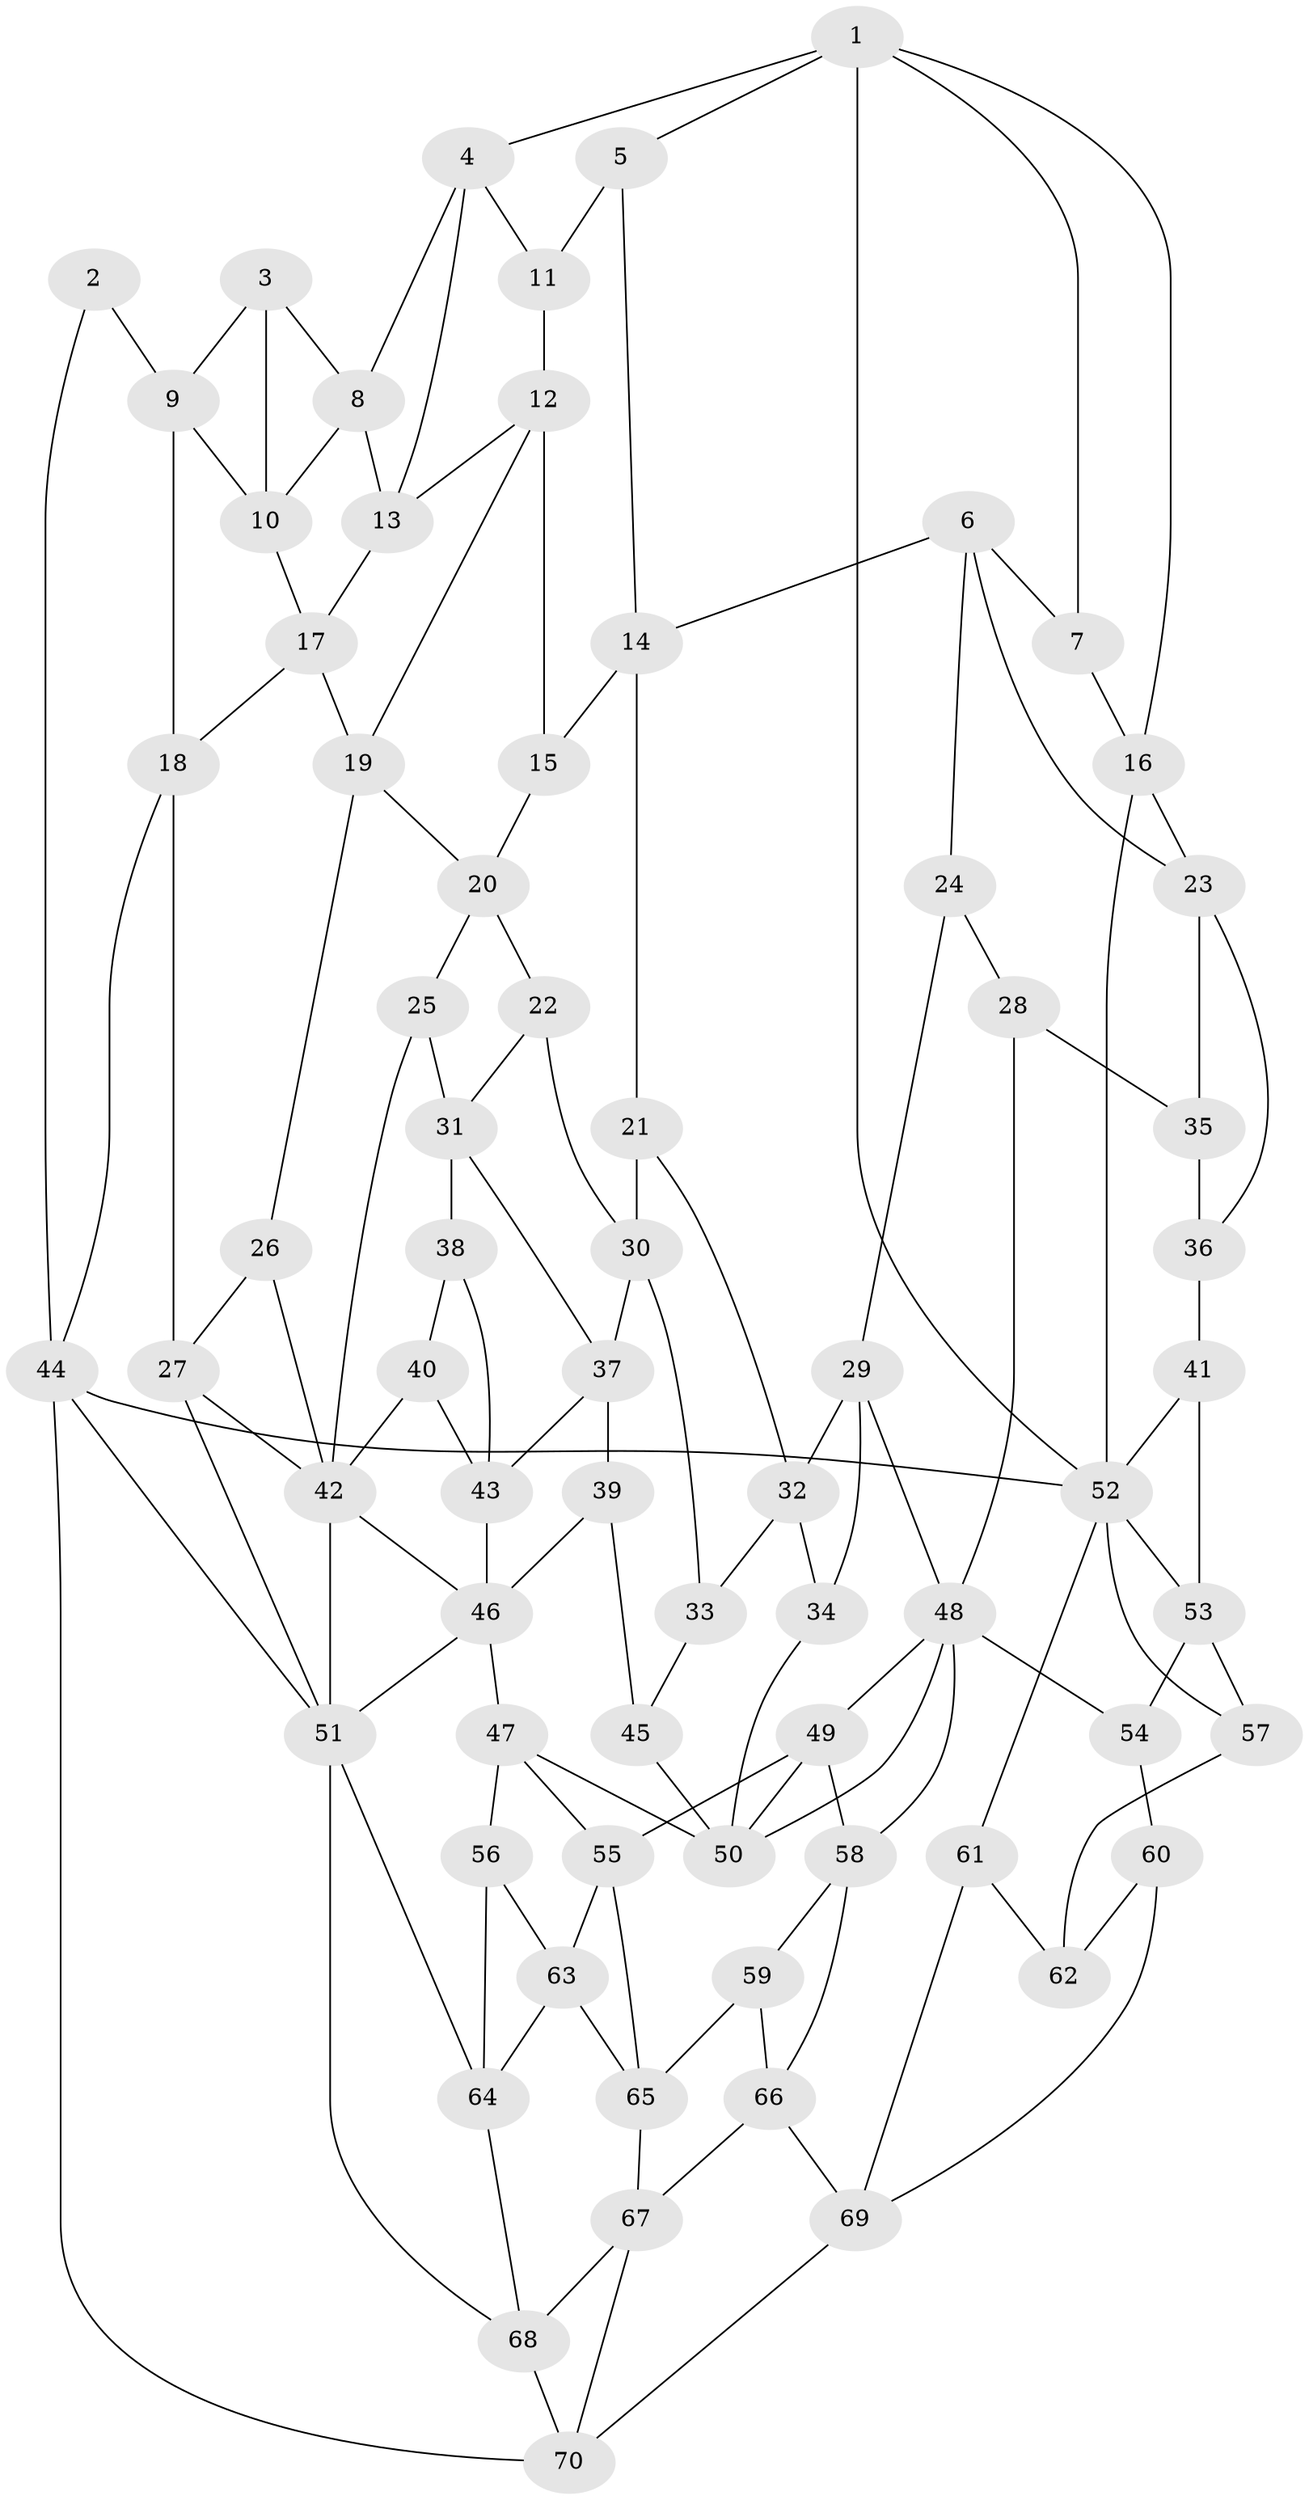 // original degree distribution, {3: 0.014285714285714285, 4: 0.21428571428571427, 5: 0.5714285714285714, 6: 0.2}
// Generated by graph-tools (version 1.1) at 2025/27/03/09/25 03:27:16]
// undirected, 70 vertices, 132 edges
graph export_dot {
graph [start="1"]
  node [color=gray90,style=filled];
  1;
  2;
  3;
  4;
  5;
  6;
  7;
  8;
  9;
  10;
  11;
  12;
  13;
  14;
  15;
  16;
  17;
  18;
  19;
  20;
  21;
  22;
  23;
  24;
  25;
  26;
  27;
  28;
  29;
  30;
  31;
  32;
  33;
  34;
  35;
  36;
  37;
  38;
  39;
  40;
  41;
  42;
  43;
  44;
  45;
  46;
  47;
  48;
  49;
  50;
  51;
  52;
  53;
  54;
  55;
  56;
  57;
  58;
  59;
  60;
  61;
  62;
  63;
  64;
  65;
  66;
  67;
  68;
  69;
  70;
  1 -- 4 [weight=1.0];
  1 -- 5 [weight=1.0];
  1 -- 7 [weight=1.0];
  1 -- 16 [weight=1.0];
  1 -- 52 [weight=1.0];
  2 -- 9 [weight=1.0];
  2 -- 44 [weight=1.0];
  3 -- 8 [weight=1.0];
  3 -- 9 [weight=1.0];
  3 -- 10 [weight=1.0];
  4 -- 8 [weight=1.0];
  4 -- 11 [weight=1.0];
  4 -- 13 [weight=1.0];
  5 -- 11 [weight=2.0];
  5 -- 14 [weight=1.0];
  6 -- 7 [weight=1.0];
  6 -- 14 [weight=1.0];
  6 -- 23 [weight=1.0];
  6 -- 24 [weight=1.0];
  7 -- 16 [weight=1.0];
  8 -- 10 [weight=1.0];
  8 -- 13 [weight=1.0];
  9 -- 10 [weight=1.0];
  9 -- 18 [weight=1.0];
  10 -- 17 [weight=1.0];
  11 -- 12 [weight=1.0];
  12 -- 13 [weight=1.0];
  12 -- 15 [weight=1.0];
  12 -- 19 [weight=1.0];
  13 -- 17 [weight=1.0];
  14 -- 15 [weight=1.0];
  14 -- 21 [weight=1.0];
  15 -- 20 [weight=1.0];
  16 -- 23 [weight=1.0];
  16 -- 52 [weight=1.0];
  17 -- 18 [weight=1.0];
  17 -- 19 [weight=1.0];
  18 -- 27 [weight=1.0];
  18 -- 44 [weight=1.0];
  19 -- 20 [weight=1.0];
  19 -- 26 [weight=1.0];
  20 -- 22 [weight=1.0];
  20 -- 25 [weight=1.0];
  21 -- 30 [weight=1.0];
  21 -- 32 [weight=1.0];
  22 -- 30 [weight=1.0];
  22 -- 31 [weight=1.0];
  23 -- 35 [weight=1.0];
  23 -- 36 [weight=1.0];
  24 -- 28 [weight=1.0];
  24 -- 29 [weight=1.0];
  25 -- 31 [weight=1.0];
  25 -- 42 [weight=1.0];
  26 -- 27 [weight=1.0];
  26 -- 42 [weight=1.0];
  27 -- 42 [weight=1.0];
  27 -- 51 [weight=1.0];
  28 -- 35 [weight=2.0];
  28 -- 48 [weight=1.0];
  29 -- 32 [weight=1.0];
  29 -- 34 [weight=1.0];
  29 -- 48 [weight=1.0];
  30 -- 33 [weight=1.0];
  30 -- 37 [weight=1.0];
  31 -- 37 [weight=1.0];
  31 -- 38 [weight=1.0];
  32 -- 33 [weight=1.0];
  32 -- 34 [weight=1.0];
  33 -- 45 [weight=1.0];
  34 -- 50 [weight=1.0];
  35 -- 36 [weight=1.0];
  36 -- 41 [weight=2.0];
  37 -- 39 [weight=1.0];
  37 -- 43 [weight=1.0];
  38 -- 40 [weight=2.0];
  38 -- 43 [weight=1.0];
  39 -- 45 [weight=1.0];
  39 -- 46 [weight=1.0];
  40 -- 42 [weight=1.0];
  40 -- 43 [weight=1.0];
  41 -- 52 [weight=1.0];
  41 -- 53 [weight=1.0];
  42 -- 46 [weight=1.0];
  42 -- 51 [weight=1.0];
  43 -- 46 [weight=2.0];
  44 -- 51 [weight=1.0];
  44 -- 52 [weight=2.0];
  44 -- 70 [weight=1.0];
  45 -- 50 [weight=2.0];
  46 -- 47 [weight=1.0];
  46 -- 51 [weight=1.0];
  47 -- 50 [weight=1.0];
  47 -- 55 [weight=1.0];
  47 -- 56 [weight=1.0];
  48 -- 49 [weight=1.0];
  48 -- 50 [weight=1.0];
  48 -- 54 [weight=1.0];
  48 -- 58 [weight=1.0];
  49 -- 50 [weight=1.0];
  49 -- 55 [weight=1.0];
  49 -- 58 [weight=1.0];
  51 -- 64 [weight=1.0];
  51 -- 68 [weight=1.0];
  52 -- 53 [weight=1.0];
  52 -- 57 [weight=1.0];
  52 -- 61 [weight=1.0];
  53 -- 54 [weight=2.0];
  53 -- 57 [weight=1.0];
  54 -- 60 [weight=1.0];
  55 -- 63 [weight=1.0];
  55 -- 65 [weight=1.0];
  56 -- 63 [weight=1.0];
  56 -- 64 [weight=1.0];
  57 -- 62 [weight=1.0];
  58 -- 59 [weight=1.0];
  58 -- 66 [weight=1.0];
  59 -- 65 [weight=1.0];
  59 -- 66 [weight=1.0];
  60 -- 62 [weight=2.0];
  60 -- 69 [weight=1.0];
  61 -- 62 [weight=1.0];
  61 -- 69 [weight=1.0];
  63 -- 64 [weight=1.0];
  63 -- 65 [weight=1.0];
  64 -- 68 [weight=1.0];
  65 -- 67 [weight=1.0];
  66 -- 67 [weight=1.0];
  66 -- 69 [weight=1.0];
  67 -- 68 [weight=1.0];
  67 -- 70 [weight=1.0];
  68 -- 70 [weight=1.0];
  69 -- 70 [weight=1.0];
}
